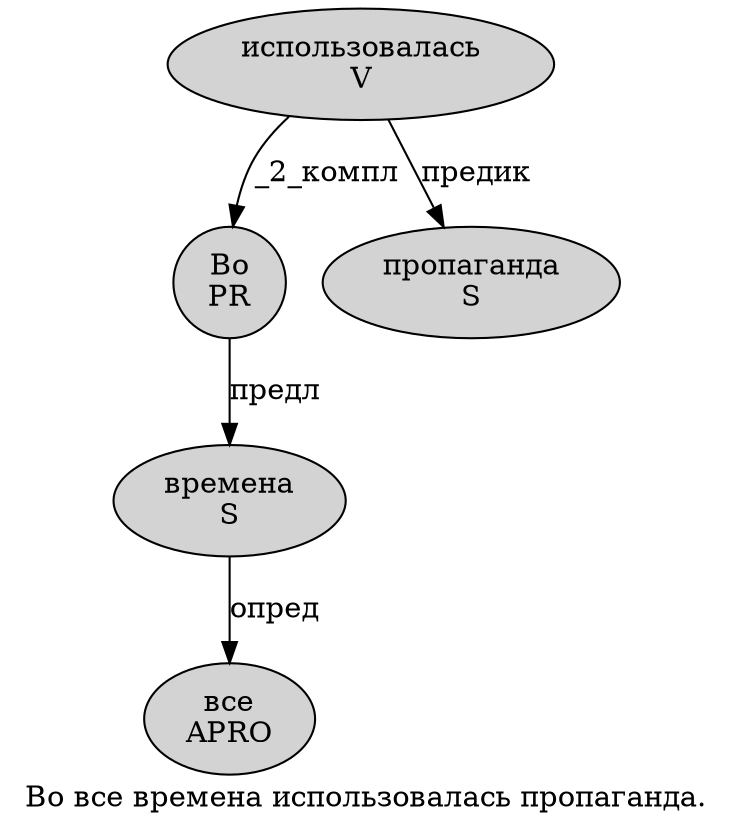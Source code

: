 digraph SENTENCE_4369 {
	graph [label="Во все времена использовалась пропаганда."]
	node [style=filled]
		0 [label="Во
PR" color="" fillcolor=lightgray penwidth=1 shape=ellipse]
		1 [label="все
APRO" color="" fillcolor=lightgray penwidth=1 shape=ellipse]
		2 [label="времена
S" color="" fillcolor=lightgray penwidth=1 shape=ellipse]
		3 [label="использовалась
V" color="" fillcolor=lightgray penwidth=1 shape=ellipse]
		4 [label="пропаганда
S" color="" fillcolor=lightgray penwidth=1 shape=ellipse]
			3 -> 0 [label="_2_компл"]
			3 -> 4 [label="предик"]
			2 -> 1 [label="опред"]
			0 -> 2 [label="предл"]
}